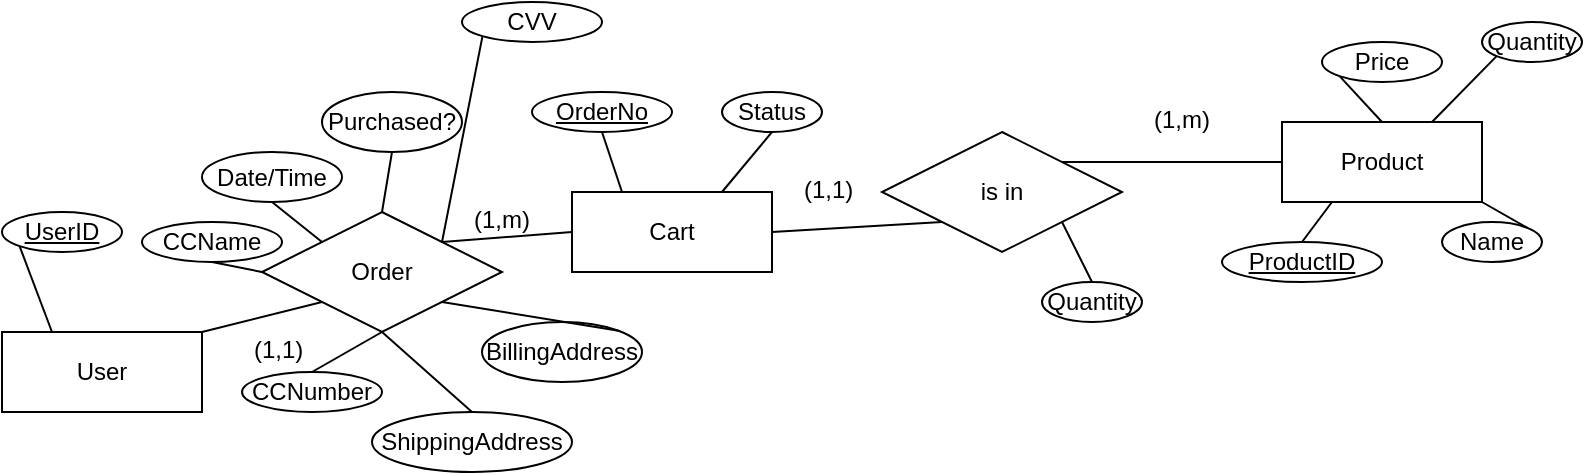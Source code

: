 <mxfile version="20.5.3" type="device"><diagram id="R2lEEEUBdFMjLlhIrx00" name="Page-1"><mxGraphModel dx="1202" dy="452" grid="1" gridSize="10" guides="1" tooltips="1" connect="1" arrows="1" fold="1" page="1" pageScale="1" pageWidth="850" pageHeight="1100" math="0" shadow="0" extFonts="Permanent Marker^https://fonts.googleapis.com/css?family=Permanent+Marker"><root><mxCell id="0"/><mxCell id="1" parent="0"/><mxCell id="f1RMmMthH2L7EXrh1vFe-1" value="Cart" style="whiteSpace=wrap;html=1;align=center;" parent="1" vertex="1"><mxGeometry x="345" y="245" width="100" height="40" as="geometry"/></mxCell><mxCell id="f1RMmMthH2L7EXrh1vFe-2" value="" style="endArrow=none;html=1;rounded=0;entryX=0.75;entryY=0;entryDx=0;entryDy=0;exitX=0.5;exitY=1;exitDx=0;exitDy=0;" parent="1" source="f1RMmMthH2L7EXrh1vFe-3" target="f1RMmMthH2L7EXrh1vFe-1" edge="1"><mxGeometry relative="1" as="geometry"><mxPoint x="390" y="205" as="sourcePoint"/><mxPoint x="310" y="255" as="targetPoint"/></mxGeometry></mxCell><mxCell id="f1RMmMthH2L7EXrh1vFe-3" value="Status" style="ellipse;whiteSpace=wrap;html=1;align=center;" parent="1" vertex="1"><mxGeometry x="420" y="195" width="50" height="20" as="geometry"/></mxCell><mxCell id="f1RMmMthH2L7EXrh1vFe-4" value="Order" style="shape=rhombus;perimeter=rhombusPerimeter;whiteSpace=wrap;html=1;align=center;" parent="1" vertex="1"><mxGeometry x="190" y="255" width="120" height="60" as="geometry"/></mxCell><mxCell id="f1RMmMthH2L7EXrh1vFe-5" value="" style="endArrow=none;html=1;rounded=0;exitX=1;exitY=0;exitDx=0;exitDy=0;entryX=0;entryY=0.5;entryDx=0;entryDy=0;" parent="1" source="f1RMmMthH2L7EXrh1vFe-4" target="f1RMmMthH2L7EXrh1vFe-1" edge="1"><mxGeometry relative="1" as="geometry"><mxPoint x="260" y="305" as="sourcePoint"/><mxPoint x="420" y="305" as="targetPoint"/></mxGeometry></mxCell><mxCell id="f1RMmMthH2L7EXrh1vFe-6" value="&lt;div&gt;User&lt;/div&gt;" style="whiteSpace=wrap;html=1;align=center;" parent="1" vertex="1"><mxGeometry x="60" y="315" width="100" height="40" as="geometry"/></mxCell><mxCell id="f1RMmMthH2L7EXrh1vFe-7" value="" style="endArrow=none;html=1;rounded=0;entryX=0;entryY=1;entryDx=0;entryDy=0;exitX=1;exitY=0;exitDx=0;exitDy=0;" parent="1" source="f1RMmMthH2L7EXrh1vFe-6" target="f1RMmMthH2L7EXrh1vFe-4" edge="1"><mxGeometry relative="1" as="geometry"><mxPoint x="150" y="345" as="sourcePoint"/><mxPoint x="280" y="345" as="targetPoint"/></mxGeometry></mxCell><mxCell id="f1RMmMthH2L7EXrh1vFe-11" value="Product" style="whiteSpace=wrap;html=1;align=center;" parent="1" vertex="1"><mxGeometry x="700" y="210" width="100" height="40" as="geometry"/></mxCell><mxCell id="f1RMmMthH2L7EXrh1vFe-12" value="" style="endArrow=none;html=1;rounded=0;exitX=0.5;exitY=0;exitDx=0;exitDy=0;entryX=0;entryY=1;entryDx=0;entryDy=0;" parent="1" source="f1RMmMthH2L7EXrh1vFe-11" target="f1RMmMthH2L7EXrh1vFe-13" edge="1"><mxGeometry relative="1" as="geometry"><mxPoint x="730" y="190" as="sourcePoint"/><mxPoint x="740" y="170" as="targetPoint"/></mxGeometry></mxCell><mxCell id="f1RMmMthH2L7EXrh1vFe-13" value="Price" style="ellipse;whiteSpace=wrap;html=1;align=center;" parent="1" vertex="1"><mxGeometry x="720" y="170" width="60" height="20" as="geometry"/></mxCell><mxCell id="f1RMmMthH2L7EXrh1vFe-14" value="" style="endArrow=none;html=1;rounded=0;exitX=0.75;exitY=0;exitDx=0;exitDy=0;entryX=0;entryY=1;entryDx=0;entryDy=0;" parent="1" source="f1RMmMthH2L7EXrh1vFe-11" target="f1RMmMthH2L7EXrh1vFe-15" edge="1"><mxGeometry relative="1" as="geometry"><mxPoint x="680" y="280" as="sourcePoint"/><mxPoint x="810" y="180" as="targetPoint"/></mxGeometry></mxCell><mxCell id="f1RMmMthH2L7EXrh1vFe-15" value="Quantity" style="ellipse;whiteSpace=wrap;html=1;align=center;" parent="1" vertex="1"><mxGeometry x="800" y="160" width="50" height="20" as="geometry"/></mxCell><mxCell id="f1RMmMthH2L7EXrh1vFe-16" value="Name" style="ellipse;whiteSpace=wrap;html=1;align=center;" parent="1" vertex="1"><mxGeometry x="780" y="260" width="50" height="20" as="geometry"/></mxCell><mxCell id="f1RMmMthH2L7EXrh1vFe-17" value="" style="endArrow=none;html=1;rounded=0;entryX=1;entryY=1;entryDx=0;entryDy=0;exitX=1;exitY=0;exitDx=0;exitDy=0;" parent="1" source="f1RMmMthH2L7EXrh1vFe-16" target="f1RMmMthH2L7EXrh1vFe-11" edge="1"><mxGeometry relative="1" as="geometry"><mxPoint x="560" y="280" as="sourcePoint"/><mxPoint x="720" y="280" as="targetPoint"/></mxGeometry></mxCell><mxCell id="f1RMmMthH2L7EXrh1vFe-19" value="ProductID" style="ellipse;whiteSpace=wrap;html=1;align=center;fontStyle=4;" parent="1" vertex="1"><mxGeometry x="670" y="270" width="80" height="20" as="geometry"/></mxCell><mxCell id="f1RMmMthH2L7EXrh1vFe-20" value="" style="endArrow=none;html=1;rounded=0;entryX=0.25;entryY=1;entryDx=0;entryDy=0;exitX=0.5;exitY=0;exitDx=0;exitDy=0;" parent="1" source="f1RMmMthH2L7EXrh1vFe-19" target="f1RMmMthH2L7EXrh1vFe-11" edge="1"><mxGeometry relative="1" as="geometry"><mxPoint x="580" y="270" as="sourcePoint"/><mxPoint x="740" y="270" as="targetPoint"/></mxGeometry></mxCell><mxCell id="f1RMmMthH2L7EXrh1vFe-21" value="OrderNo" style="ellipse;whiteSpace=wrap;html=1;align=center;fontStyle=4;" parent="1" vertex="1"><mxGeometry x="325" y="195" width="70" height="20" as="geometry"/></mxCell><mxCell id="f1RMmMthH2L7EXrh1vFe-22" value="" style="endArrow=none;html=1;rounded=0;entryX=0.5;entryY=1;entryDx=0;entryDy=0;exitX=0.25;exitY=0;exitDx=0;exitDy=0;" parent="1" source="f1RMmMthH2L7EXrh1vFe-1" target="f1RMmMthH2L7EXrh1vFe-21" edge="1"><mxGeometry relative="1" as="geometry"><mxPoint x="200" y="225" as="sourcePoint"/><mxPoint x="360" y="225" as="targetPoint"/></mxGeometry></mxCell><mxCell id="f1RMmMthH2L7EXrh1vFe-23" value="UserID" style="ellipse;whiteSpace=wrap;html=1;align=center;fontStyle=4;" parent="1" vertex="1"><mxGeometry x="60" y="255" width="60" height="20" as="geometry"/></mxCell><mxCell id="f1RMmMthH2L7EXrh1vFe-24" value="" style="endArrow=none;html=1;rounded=0;entryX=0.25;entryY=0;entryDx=0;entryDy=0;exitX=0;exitY=1;exitDx=0;exitDy=0;" parent="1" source="f1RMmMthH2L7EXrh1vFe-23" target="f1RMmMthH2L7EXrh1vFe-6" edge="1"><mxGeometry relative="1" as="geometry"><mxPoint x="100" y="245" as="sourcePoint"/><mxPoint x="130" y="295" as="targetPoint"/></mxGeometry></mxCell><mxCell id="f1RMmMthH2L7EXrh1vFe-27" value="ShippingAddress" style="ellipse;whiteSpace=wrap;html=1;align=center;" parent="1" vertex="1"><mxGeometry x="245" y="355" width="100" height="30" as="geometry"/></mxCell><mxCell id="f1RMmMthH2L7EXrh1vFe-28" value="" style="endArrow=none;html=1;rounded=0;exitX=0.5;exitY=1;exitDx=0;exitDy=0;entryX=0.5;entryY=0;entryDx=0;entryDy=0;" parent="1" source="f1RMmMthH2L7EXrh1vFe-4" target="f1RMmMthH2L7EXrh1vFe-27" edge="1"><mxGeometry relative="1" as="geometry"><mxPoint x="110" y="365" as="sourcePoint"/><mxPoint x="270" y="365" as="targetPoint"/></mxGeometry></mxCell><mxCell id="f1RMmMthH2L7EXrh1vFe-29" value="(1,1)" style="text;strokeColor=none;fillColor=none;spacingLeft=4;spacingRight=4;overflow=hidden;rotatable=0;points=[[0,0.5],[1,0.5]];portConstraint=eastwest;fontSize=12;" parent="1" vertex="1"><mxGeometry x="180" y="310" width="40" height="30" as="geometry"/></mxCell><mxCell id="f1RMmMthH2L7EXrh1vFe-30" value="(1,m)" style="text;strokeColor=none;fillColor=none;spacingLeft=4;spacingRight=4;overflow=hidden;rotatable=0;points=[[0,0.5],[1,0.5]];portConstraint=eastwest;fontSize=12;" parent="1" vertex="1"><mxGeometry x="290" y="245" width="40" height="30" as="geometry"/></mxCell><mxCell id="f1RMmMthH2L7EXrh1vFe-50" value="BillingAddress" style="ellipse;whiteSpace=wrap;html=1;align=center;" parent="1" vertex="1"><mxGeometry x="300" y="310" width="80" height="30" as="geometry"/></mxCell><mxCell id="f1RMmMthH2L7EXrh1vFe-51" value="" style="endArrow=none;html=1;rounded=0;exitX=1;exitY=0;exitDx=0;exitDy=0;entryX=1;entryY=1;entryDx=0;entryDy=0;" parent="1" source="f1RMmMthH2L7EXrh1vFe-50" target="f1RMmMthH2L7EXrh1vFe-4" edge="1"><mxGeometry relative="1" as="geometry"><mxPoint x="160" y="555" as="sourcePoint"/><mxPoint x="320" y="555" as="targetPoint"/></mxGeometry></mxCell><mxCell id="8qY3T9ENfpfHN1c4wyeF-5" value="is in" style="shape=rhombus;perimeter=rhombusPerimeter;whiteSpace=wrap;html=1;align=center;" parent="1" vertex="1"><mxGeometry x="500" y="215" width="120" height="60" as="geometry"/></mxCell><mxCell id="8qY3T9ENfpfHN1c4wyeF-7" value="" style="endArrow=none;html=1;rounded=0;exitX=1;exitY=0;exitDx=0;exitDy=0;entryX=0;entryY=0.5;entryDx=0;entryDy=0;" parent="1" source="8qY3T9ENfpfHN1c4wyeF-5" target="f1RMmMthH2L7EXrh1vFe-11" edge="1"><mxGeometry relative="1" as="geometry"><mxPoint x="650" y="205" as="sourcePoint"/><mxPoint x="810" y="205" as="targetPoint"/></mxGeometry></mxCell><mxCell id="8qY3T9ENfpfHN1c4wyeF-11" value="Quantity" style="ellipse;whiteSpace=wrap;html=1;align=center;" parent="1" vertex="1"><mxGeometry x="580" y="290" width="50" height="20" as="geometry"/></mxCell><mxCell id="8qY3T9ENfpfHN1c4wyeF-18" value="(1,1)" style="text;strokeColor=none;fillColor=none;spacingLeft=4;spacingRight=4;overflow=hidden;rotatable=0;points=[[0,0.5],[1,0.5]];portConstraint=eastwest;fontSize=12;" parent="1" vertex="1"><mxGeometry x="455" y="230" width="40" height="30" as="geometry"/></mxCell><mxCell id="8qY3T9ENfpfHN1c4wyeF-19" value="(1,m)" style="text;strokeColor=none;fillColor=none;spacingLeft=4;spacingRight=4;overflow=hidden;rotatable=0;points=[[0,0.5],[1,0.5]];portConstraint=eastwest;fontSize=12;" parent="1" vertex="1"><mxGeometry x="630" y="195" width="40" height="30" as="geometry"/></mxCell><mxCell id="8qY3T9ENfpfHN1c4wyeF-20" value="" style="endArrow=none;html=1;rounded=0;entryX=1;entryY=0.5;entryDx=0;entryDy=0;exitX=0;exitY=1;exitDx=0;exitDy=0;" parent="1" source="8qY3T9ENfpfHN1c4wyeF-5" target="f1RMmMthH2L7EXrh1vFe-1" edge="1"><mxGeometry relative="1" as="geometry"><mxPoint x="270" y="155" as="sourcePoint"/><mxPoint x="430" y="155" as="targetPoint"/></mxGeometry></mxCell><mxCell id="-N9hj2wWhwFlzTxslb5t-1" value="" style="endArrow=none;html=1;rounded=0;exitX=1;exitY=1;exitDx=0;exitDy=0;entryX=0.5;entryY=0;entryDx=0;entryDy=0;" edge="1" parent="1" source="8qY3T9ENfpfHN1c4wyeF-5" target="8qY3T9ENfpfHN1c4wyeF-11"><mxGeometry relative="1" as="geometry"><mxPoint x="610" y="365" as="sourcePoint"/><mxPoint x="770" y="365" as="targetPoint"/></mxGeometry></mxCell><mxCell id="-N9hj2wWhwFlzTxslb5t-5" value="" style="endArrow=none;html=1;rounded=0;entryX=0;entryY=0;entryDx=0;entryDy=0;exitX=0.5;exitY=1;exitDx=0;exitDy=0;" edge="1" parent="1" source="-N9hj2wWhwFlzTxslb5t-6" target="f1RMmMthH2L7EXrh1vFe-4"><mxGeometry relative="1" as="geometry"><mxPoint x="200" y="220" as="sourcePoint"/><mxPoint x="270" y="190" as="targetPoint"/></mxGeometry></mxCell><mxCell id="-N9hj2wWhwFlzTxslb5t-6" value="Date/Time" style="ellipse;whiteSpace=wrap;html=1;align=center;" vertex="1" parent="1"><mxGeometry x="160" y="225" width="70" height="25" as="geometry"/></mxCell><mxCell id="-N9hj2wWhwFlzTxslb5t-7" value="" style="endArrow=none;html=1;rounded=0;exitX=0.5;exitY=0;exitDx=0;exitDy=0;entryX=0.5;entryY=1;entryDx=0;entryDy=0;" edge="1" parent="1" source="f1RMmMthH2L7EXrh1vFe-4" target="-N9hj2wWhwFlzTxslb5t-8"><mxGeometry relative="1" as="geometry"><mxPoint x="250" y="150" as="sourcePoint"/><mxPoint x="260" y="170" as="targetPoint"/></mxGeometry></mxCell><mxCell id="-N9hj2wWhwFlzTxslb5t-8" value="Purchased?" style="ellipse;whiteSpace=wrap;html=1;align=center;" vertex="1" parent="1"><mxGeometry x="220" y="195" width="70" height="30" as="geometry"/></mxCell><mxCell id="-N9hj2wWhwFlzTxslb5t-9" value="" style="endArrow=none;html=1;rounded=0;entryX=0;entryY=0.5;entryDx=0;entryDy=0;exitX=0.5;exitY=1;exitDx=0;exitDy=0;" edge="1" parent="1" source="-N9hj2wWhwFlzTxslb5t-10" target="f1RMmMthH2L7EXrh1vFe-4"><mxGeometry relative="1" as="geometry"><mxPoint x="130" y="220" as="sourcePoint"/><mxPoint x="280" y="420" as="targetPoint"/></mxGeometry></mxCell><mxCell id="-N9hj2wWhwFlzTxslb5t-10" value="CCName" style="ellipse;whiteSpace=wrap;html=1;align=center;" vertex="1" parent="1"><mxGeometry x="130" y="260" width="70" height="20" as="geometry"/></mxCell><mxCell id="-N9hj2wWhwFlzTxslb5t-11" value="CVV" style="ellipse;whiteSpace=wrap;html=1;align=center;" vertex="1" parent="1"><mxGeometry x="290" y="150" width="70" height="20" as="geometry"/></mxCell><mxCell id="-N9hj2wWhwFlzTxslb5t-12" value="&lt;div&gt;CCNumber&lt;/div&gt;" style="ellipse;whiteSpace=wrap;html=1;align=center;" vertex="1" parent="1"><mxGeometry x="180" y="335" width="70" height="20" as="geometry"/></mxCell><mxCell id="-N9hj2wWhwFlzTxslb5t-13" value="" style="endArrow=none;html=1;rounded=0;entryX=0;entryY=1;entryDx=0;entryDy=0;exitX=1;exitY=0;exitDx=0;exitDy=0;" edge="1" parent="1" source="f1RMmMthH2L7EXrh1vFe-4" target="-N9hj2wWhwFlzTxslb5t-11"><mxGeometry relative="1" as="geometry"><mxPoint x="175" y="290.0" as="sourcePoint"/><mxPoint x="200" y="295.0" as="targetPoint"/></mxGeometry></mxCell><mxCell id="-N9hj2wWhwFlzTxslb5t-16" value="" style="endArrow=none;html=1;rounded=0;entryX=0.5;entryY=1;entryDx=0;entryDy=0;exitX=0.5;exitY=0;exitDx=0;exitDy=0;" edge="1" parent="1" source="-N9hj2wWhwFlzTxslb5t-12" target="f1RMmMthH2L7EXrh1vFe-4"><mxGeometry relative="1" as="geometry"><mxPoint x="215" y="410" as="sourcePoint"/><mxPoint x="309.821" y="176.946" as="targetPoint"/></mxGeometry></mxCell></root></mxGraphModel></diagram></mxfile>